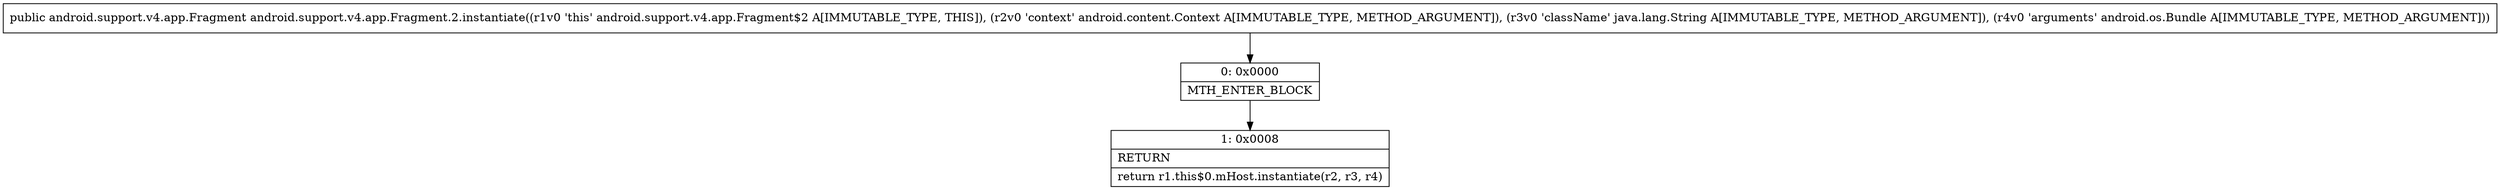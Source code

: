 digraph "CFG forandroid.support.v4.app.Fragment.2.instantiate(Landroid\/content\/Context;Ljava\/lang\/String;Landroid\/os\/Bundle;)Landroid\/support\/v4\/app\/Fragment;" {
Node_0 [shape=record,label="{0\:\ 0x0000|MTH_ENTER_BLOCK\l}"];
Node_1 [shape=record,label="{1\:\ 0x0008|RETURN\l|return r1.this$0.mHost.instantiate(r2, r3, r4)\l}"];
MethodNode[shape=record,label="{public android.support.v4.app.Fragment android.support.v4.app.Fragment.2.instantiate((r1v0 'this' android.support.v4.app.Fragment$2 A[IMMUTABLE_TYPE, THIS]), (r2v0 'context' android.content.Context A[IMMUTABLE_TYPE, METHOD_ARGUMENT]), (r3v0 'className' java.lang.String A[IMMUTABLE_TYPE, METHOD_ARGUMENT]), (r4v0 'arguments' android.os.Bundle A[IMMUTABLE_TYPE, METHOD_ARGUMENT])) }"];
MethodNode -> Node_0;
Node_0 -> Node_1;
}

